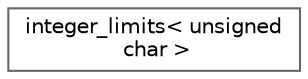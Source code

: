 digraph "Graphical Class Hierarchy"
{
 // LATEX_PDF_SIZE
  bgcolor="transparent";
  edge [fontname=Helvetica,fontsize=10,labelfontname=Helvetica,labelfontsize=10];
  node [fontname=Helvetica,fontsize=10,shape=box,height=0.2,width=0.4];
  rankdir="LR";
  Node0 [id="Node000000",label="integer_limits\< unsigned\l char \>",height=0.2,width=0.4,color="grey40", fillcolor="white", style="filled",URL="$structinteger__limits.html",tooltip=" "];
}
